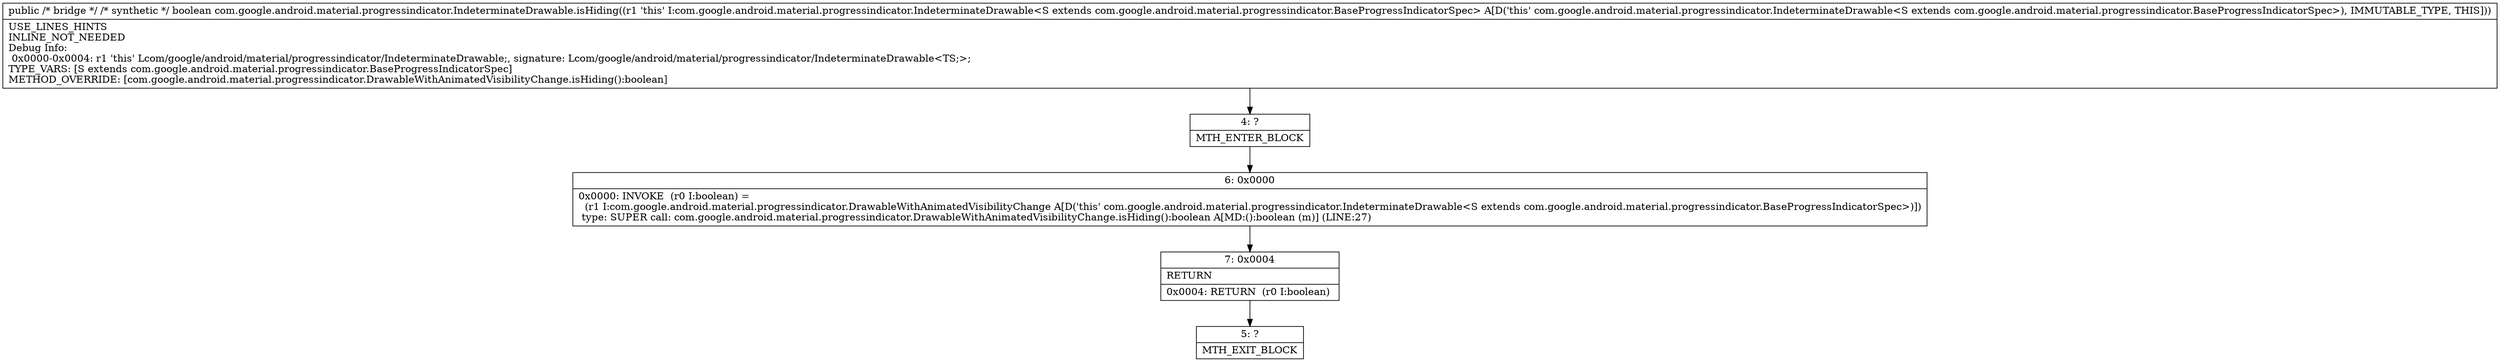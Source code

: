 digraph "CFG forcom.google.android.material.progressindicator.IndeterminateDrawable.isHiding()Z" {
Node_4 [shape=record,label="{4\:\ ?|MTH_ENTER_BLOCK\l}"];
Node_6 [shape=record,label="{6\:\ 0x0000|0x0000: INVOKE  (r0 I:boolean) = \l  (r1 I:com.google.android.material.progressindicator.DrawableWithAnimatedVisibilityChange A[D('this' com.google.android.material.progressindicator.IndeterminateDrawable\<S extends com.google.android.material.progressindicator.BaseProgressIndicatorSpec\>)])\l type: SUPER call: com.google.android.material.progressindicator.DrawableWithAnimatedVisibilityChange.isHiding():boolean A[MD:():boolean (m)] (LINE:27)\l}"];
Node_7 [shape=record,label="{7\:\ 0x0004|RETURN\l|0x0004: RETURN  (r0 I:boolean) \l}"];
Node_5 [shape=record,label="{5\:\ ?|MTH_EXIT_BLOCK\l}"];
MethodNode[shape=record,label="{public \/* bridge *\/ \/* synthetic *\/ boolean com.google.android.material.progressindicator.IndeterminateDrawable.isHiding((r1 'this' I:com.google.android.material.progressindicator.IndeterminateDrawable\<S extends com.google.android.material.progressindicator.BaseProgressIndicatorSpec\> A[D('this' com.google.android.material.progressindicator.IndeterminateDrawable\<S extends com.google.android.material.progressindicator.BaseProgressIndicatorSpec\>), IMMUTABLE_TYPE, THIS]))  | USE_LINES_HINTS\lINLINE_NOT_NEEDED\lDebug Info:\l  0x0000\-0x0004: r1 'this' Lcom\/google\/android\/material\/progressindicator\/IndeterminateDrawable;, signature: Lcom\/google\/android\/material\/progressindicator\/IndeterminateDrawable\<TS;\>;\lTYPE_VARS: [S extends com.google.android.material.progressindicator.BaseProgressIndicatorSpec]\lMETHOD_OVERRIDE: [com.google.android.material.progressindicator.DrawableWithAnimatedVisibilityChange.isHiding():boolean]\l}"];
MethodNode -> Node_4;Node_4 -> Node_6;
Node_6 -> Node_7;
Node_7 -> Node_5;
}

